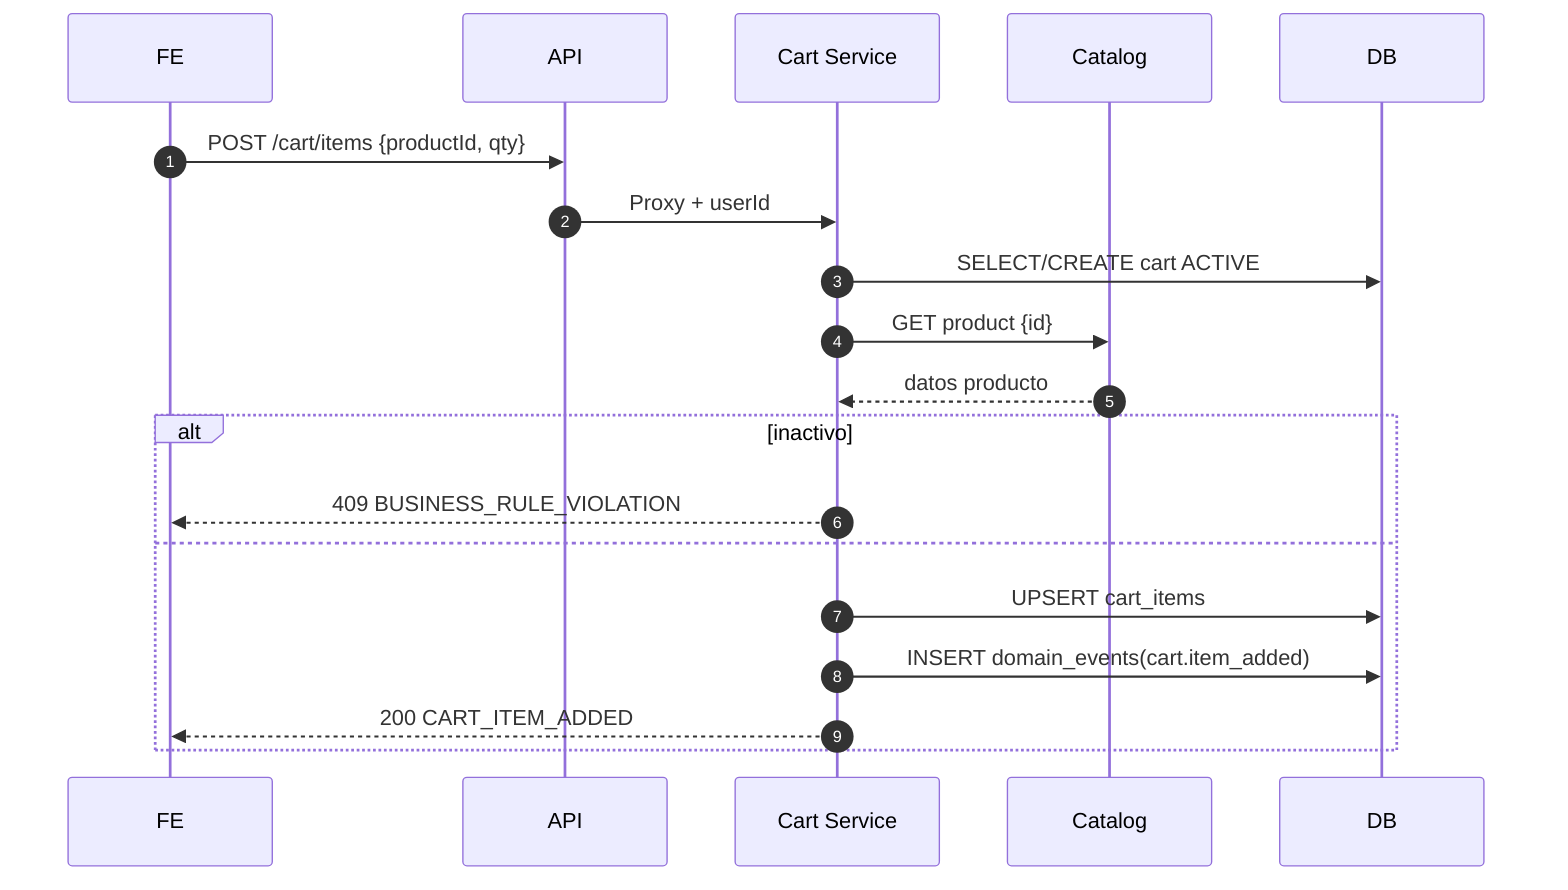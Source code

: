 sequenceDiagram
  autonumber
  participant FE
  participant API
  participant CART as Cart Service
  participant CAT as Catalog
  participant DB

  FE->>API: POST /cart/items {productId, qty}
  API->>CART: Proxy + userId
  CART->>DB: SELECT/CREATE cart ACTIVE
  CART->>CAT: GET product {id}
  CAT-->>CART: datos producto
  alt inactivo
    CART-->>FE: 409 BUSINESS_RULE_VIOLATION
  else
    CART->>DB: UPSERT cart_items
    CART->>DB: INSERT domain_events(cart.item_added)
    CART-->>FE: 200 CART_ITEM_ADDED
  end